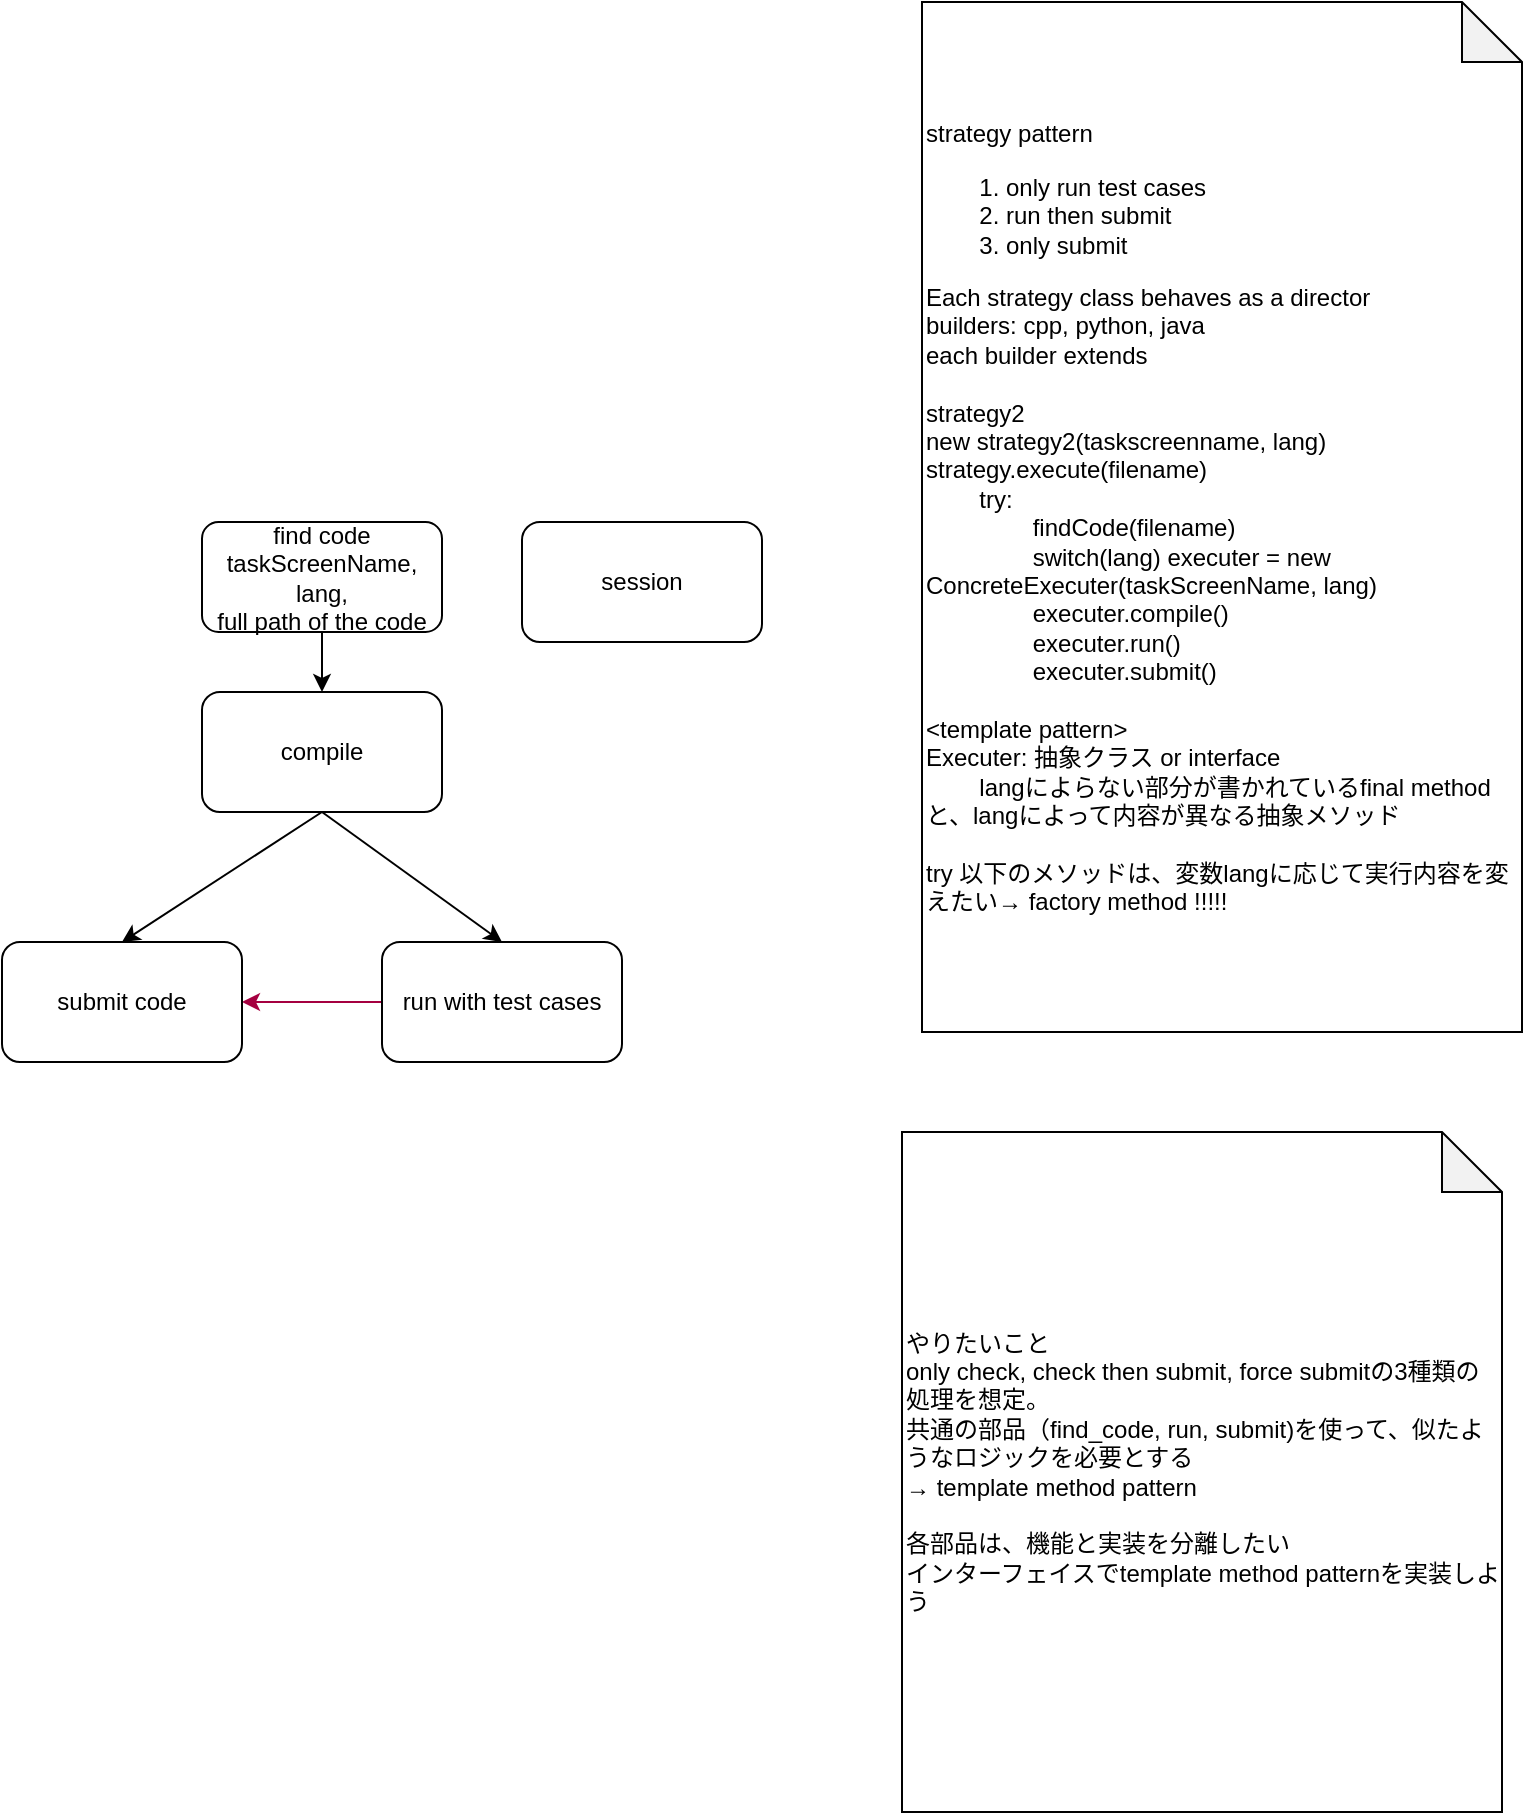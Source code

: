 <mxfile>
    <diagram id="-V1Pwfkp0_0mxf30JLzF" name="Page-1">
        <mxGraphModel dx="1444" dy="790" grid="1" gridSize="10" guides="1" tooltips="1" connect="1" arrows="1" fold="1" page="1" pageScale="1" pageWidth="827" pageHeight="1169" math="0" shadow="0">
            <root>
                <mxCell id="0"/>
                <mxCell id="1" parent="0"/>
                <mxCell id="59" style="edgeStyle=none;html=1;exitX=0.5;exitY=1;exitDx=0;exitDy=0;entryX=0.5;entryY=0;entryDx=0;entryDy=0;" parent="1" source="31" target="51" edge="1">
                    <mxGeometry relative="1" as="geometry"/>
                </mxCell>
                <mxCell id="31" value="find code&lt;br&gt;taskScreenName, lang,&lt;br&gt;full path of the code" style="rounded=1;whiteSpace=wrap;html=1;" parent="1" vertex="1">
                    <mxGeometry x="140" y="315" width="120" height="55" as="geometry"/>
                </mxCell>
                <mxCell id="50" style="edgeStyle=none;html=1;exitX=0;exitY=0.5;exitDx=0;exitDy=0;entryX=1;entryY=0.5;entryDx=0;entryDy=0;fillColor=#d80073;strokeColor=#A50040;" parent="1" source="32" target="34" edge="1">
                    <mxGeometry relative="1" as="geometry"/>
                </mxCell>
                <mxCell id="32" value="run with test cases" style="rounded=1;whiteSpace=wrap;html=1;" parent="1" vertex="1">
                    <mxGeometry x="230" y="525" width="120" height="60" as="geometry"/>
                </mxCell>
                <mxCell id="34" value="submit code" style="rounded=1;whiteSpace=wrap;html=1;" parent="1" vertex="1">
                    <mxGeometry x="40" y="525" width="120" height="60" as="geometry"/>
                </mxCell>
                <mxCell id="60" style="edgeStyle=none;html=1;exitX=0.5;exitY=1;exitDx=0;exitDy=0;entryX=0.5;entryY=0;entryDx=0;entryDy=0;" parent="1" source="51" target="34" edge="1">
                    <mxGeometry relative="1" as="geometry">
                        <mxPoint x="100" y="520" as="targetPoint"/>
                    </mxGeometry>
                </mxCell>
                <mxCell id="61" style="edgeStyle=none;html=1;exitX=0.5;exitY=1;exitDx=0;exitDy=0;entryX=0.5;entryY=0;entryDx=0;entryDy=0;" parent="1" source="51" target="32" edge="1">
                    <mxGeometry relative="1" as="geometry"/>
                </mxCell>
                <mxCell id="51" value="compile" style="rounded=1;whiteSpace=wrap;html=1;" parent="1" vertex="1">
                    <mxGeometry x="140" y="400" width="120" height="60" as="geometry"/>
                </mxCell>
                <mxCell id="54" value="strategy pattern&lt;br&gt;&lt;ol&gt;&lt;li&gt;only run test cases&lt;/li&gt;&lt;li&gt;run then submit&lt;/li&gt;&lt;li&gt;only submit&lt;/li&gt;&lt;/ol&gt;&lt;div&gt;Each strategy class behaves as a director&lt;/div&gt;&lt;div&gt;builders: cpp, python, java&lt;/div&gt;&lt;div&gt;each builder extends&amp;nbsp;&lt;/div&gt;&lt;div&gt;&lt;br&gt;&lt;/div&gt;&lt;div&gt;strategy2&lt;/div&gt;&lt;div&gt;new strategy2(taskscreenname, lang)&lt;/div&gt;&lt;div&gt;strategy.execute(filename)&lt;/div&gt;&lt;div&gt;&lt;span style=&quot;white-space: pre&quot;&gt;&#9;&lt;/span&gt;try:&lt;br&gt;&lt;/div&gt;&lt;div&gt;&lt;span style=&quot;white-space: pre&quot;&gt;&lt;span style=&quot;white-space: pre&quot;&gt;&#9;&lt;/span&gt;&#9;&lt;/span&gt;findCode(filename)&lt;/div&gt;&lt;div&gt;&lt;span style=&quot;white-space: pre&quot;&gt;&#9;&lt;/span&gt;&lt;span style=&quot;white-space: pre&quot;&gt;&#9;&lt;/span&gt;switch(lang) executer = new ConcreteExecuter(taskScreenName, lang)&lt;br&gt;&lt;/div&gt;&lt;div&gt;&lt;span style=&quot;white-space: pre&quot;&gt;&#9;&lt;/span&gt;&lt;span style=&quot;white-space: pre&quot;&gt;&#9;&lt;/span&gt;executer.compile()&lt;br&gt;&lt;/div&gt;&lt;div&gt;&lt;span style=&quot;white-space: pre&quot;&gt;&lt;span style=&quot;white-space: pre&quot;&gt;&#9;&lt;/span&gt;&#9;executer.&lt;/span&gt;run()&lt;br&gt;&lt;/div&gt;&lt;div&gt;&lt;span style=&quot;white-space: pre&quot;&gt;&#9;&lt;span style=&quot;white-space: pre&quot;&gt;&#9;&lt;/span&gt;e&lt;/span&gt;xecuter.submit()&lt;br&gt;&lt;/div&gt;&lt;div&gt;&lt;br&gt;&lt;/div&gt;&lt;div&gt;&amp;lt;template pattern&amp;gt;&lt;/div&gt;&lt;div&gt;Executer: 抽象クラス or interface&lt;/div&gt;&lt;div&gt;&lt;span style=&quot;white-space: pre&quot;&gt;&#9;&lt;/span&gt;langによらない部分が書かれているfinal methodと、langによって内容が異なる抽象メソッド&lt;br&gt;&lt;/div&gt;&lt;div&gt;&lt;span style=&quot;white-space: pre&quot;&gt;&#9;&lt;/span&gt;&lt;br&gt;&lt;/div&gt;&lt;div&gt;try 以下のメソッドは、変数langに応じて実行内容を変えたい→ factory method !!!!!&lt;/div&gt;" style="shape=note;whiteSpace=wrap;html=1;backgroundOutline=1;darkOpacity=0.05;align=left;" parent="1" vertex="1">
                    <mxGeometry x="500" y="55" width="300" height="515" as="geometry"/>
                </mxCell>
                <mxCell id="62" value="session" style="rounded=1;whiteSpace=wrap;html=1;" parent="1" vertex="1">
                    <mxGeometry x="300" y="315" width="120" height="60" as="geometry"/>
                </mxCell>
                <mxCell id="63" value="やりたいこと&lt;br&gt;only check, check then submit, force submitの3種類の処理を想定。&lt;br&gt;共通の部品（find_code, run, submit)を使って、似たようなロジックを必要とする&lt;br&gt;→ template method pattern&lt;br&gt;&lt;br&gt;各部品は、機能と実装を分離したい&lt;br&gt;インターフェイスでtemplate method patternを実装しよう" style="shape=note;whiteSpace=wrap;html=1;backgroundOutline=1;darkOpacity=0.05;align=left;" vertex="1" parent="1">
                    <mxGeometry x="490" y="620" width="300" height="340" as="geometry"/>
                </mxCell>
            </root>
        </mxGraphModel>
    </diagram>
</mxfile>